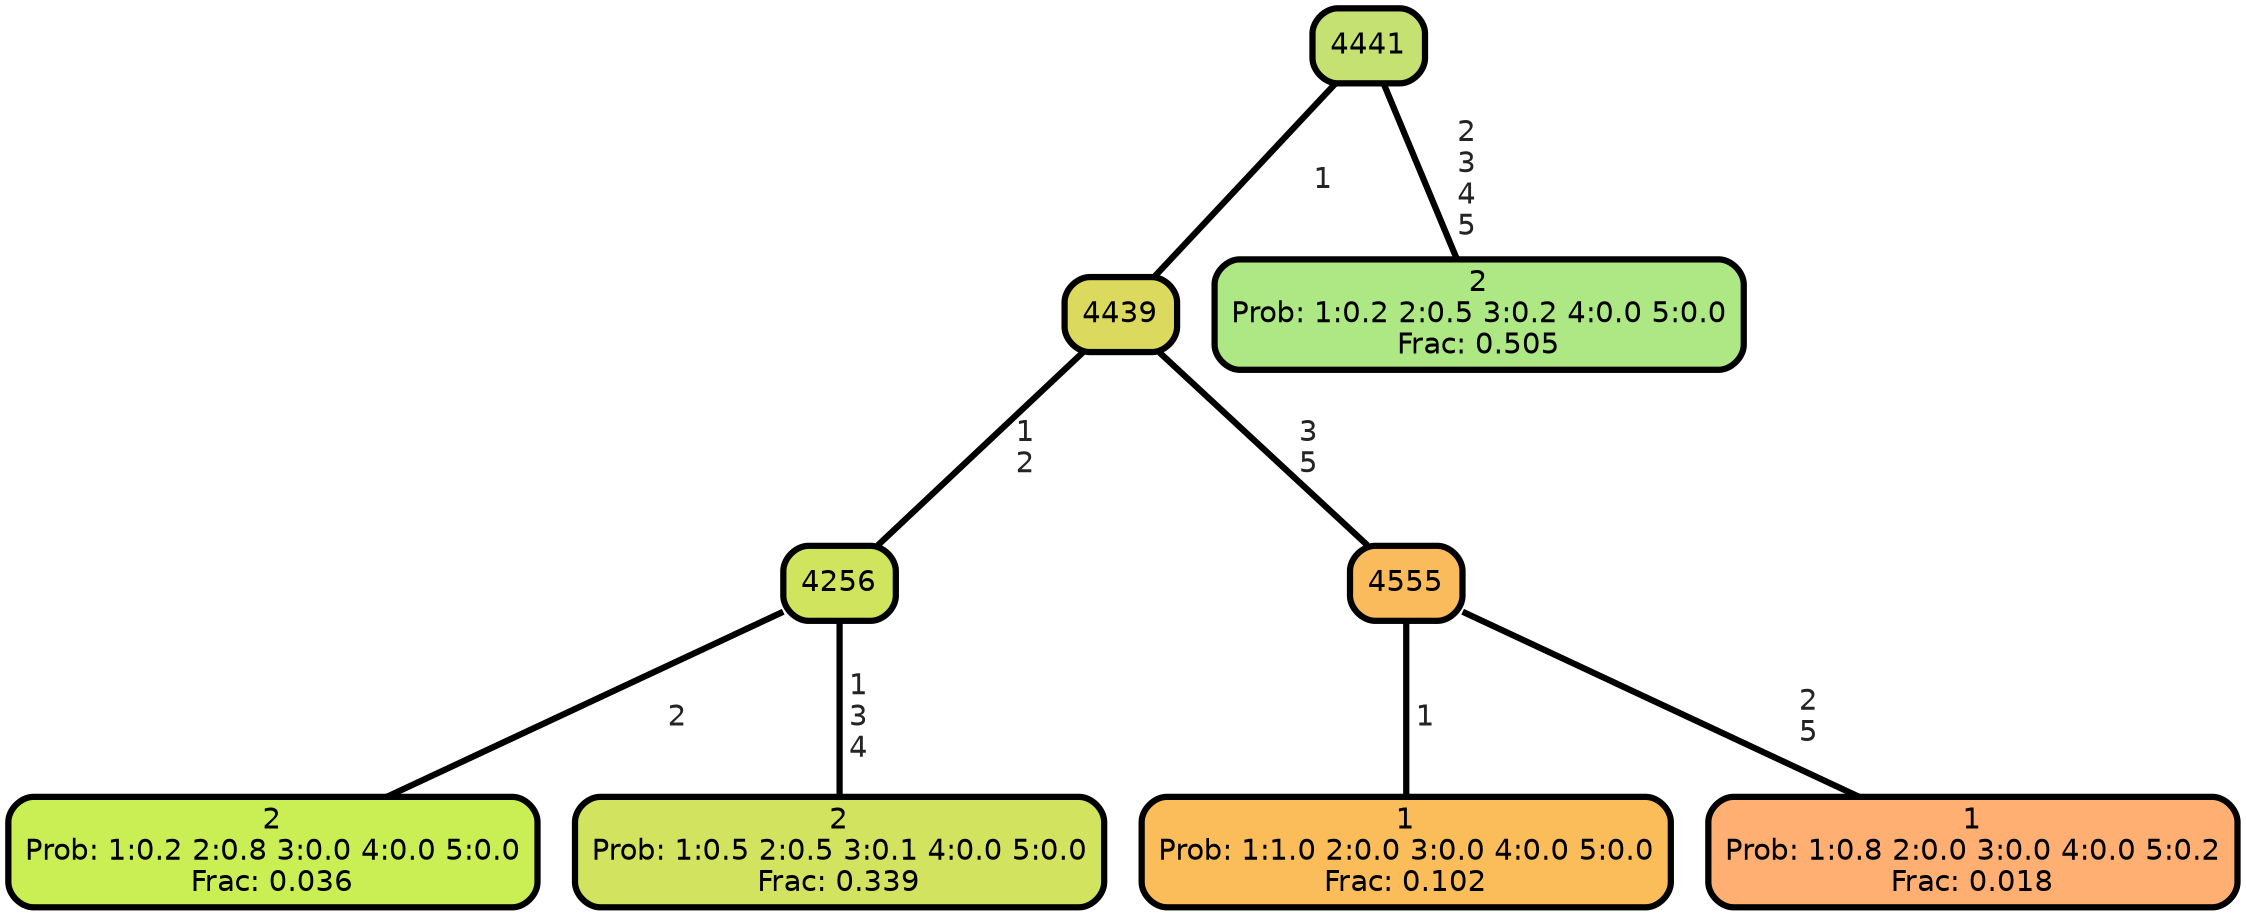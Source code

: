graph Tree {
node [shape=box, style="filled, rounded",color="black",penwidth="3",fontcolor="black",                 fontname=helvetica] ;
graph [ranksep="0 equally", splines=straight,                 bgcolor=transparent, dpi=200] ;
edge [fontname=helvetica, fontweight=bold,fontcolor=grey14,color=black] ;
0 [label="2
Prob: 1:0.2 2:0.8 3:0.0 4:0.0 5:0.0
Frac: 0.036", fillcolor="#c9ef55"] ;
1 [label="4256", fillcolor="#d1e45e"] ;
2 [label="2
Prob: 1:0.5 2:0.5 3:0.1 4:0.0 5:0.0
Frac: 0.339", fillcolor="#d1e35f"] ;
3 [label="4439", fillcolor="#dbda5e"] ;
4 [label="1
Prob: 1:1.0 2:0.0 3:0.0 4:0.0 5:0.0
Frac: 0.102", fillcolor="#fabd5a"] ;
5 [label="4555", fillcolor="#fabb5d"] ;
6 [label="1
Prob: 1:0.8 2:0.0 3:0.0 4:0.0 5:0.2
Frac: 0.018", fillcolor="#ffaf71"] ;
7 [label="4441", fillcolor="#c4e171"] ;
8 [label="2
Prob: 1:0.2 2:0.5 3:0.2 4:0.0 5:0.0
Frac: 0.505", fillcolor="#aee884"] ;
1 -- 0 [label=" 2",penwidth=3] ;
1 -- 2 [label=" 1\n 3\n 4",penwidth=3] ;
3 -- 1 [label=" 1\n 2",penwidth=3] ;
3 -- 5 [label=" 3\n 5",penwidth=3] ;
5 -- 4 [label=" 1",penwidth=3] ;
5 -- 6 [label=" 2\n 5",penwidth=3] ;
7 -- 3 [label=" 1",penwidth=3] ;
7 -- 8 [label=" 2\n 3\n 4\n 5",penwidth=3] ;
{rank = same;}}